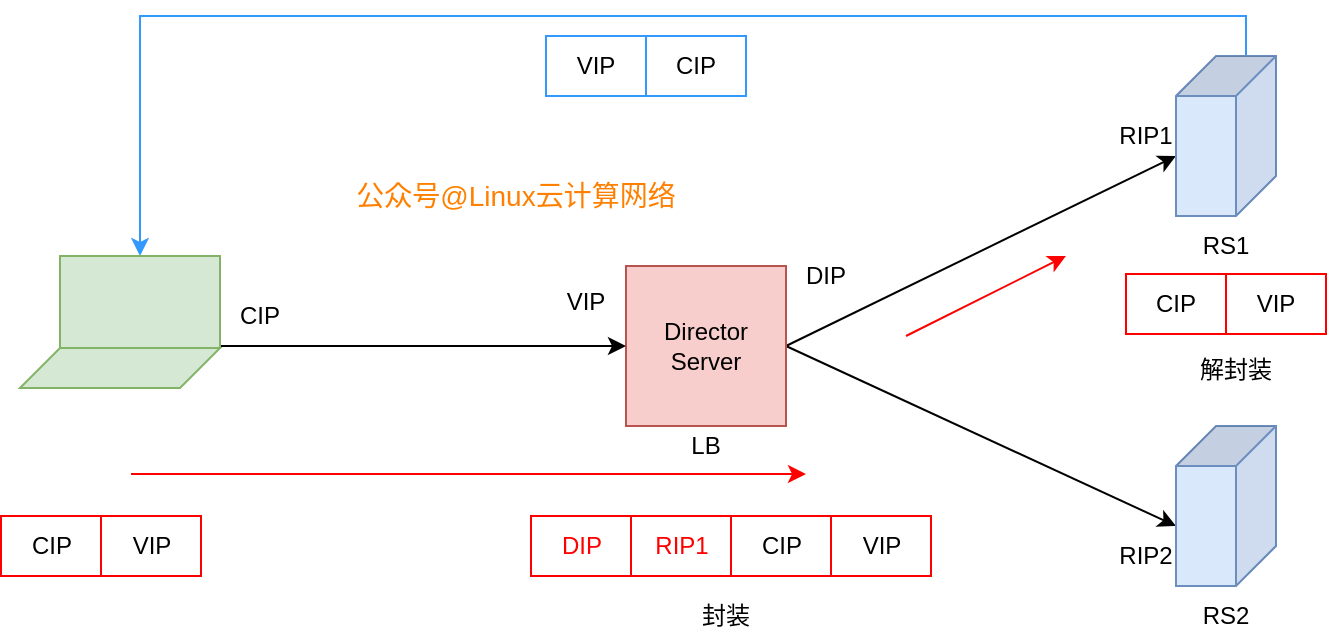 <mxfile version="13.1.2" type="github">
  <diagram id="AbIN9JJu9htzWIxVk72K" name="Page-1">
    <mxGraphModel dx="1102" dy="582" grid="1" gridSize="10" guides="1" tooltips="1" connect="1" arrows="1" fold="1" page="1" pageScale="1" pageWidth="827" pageHeight="1169" math="0" shadow="0">
      <root>
        <mxCell id="0" />
        <mxCell id="1" parent="0" />
        <mxCell id="EJcAhS0BFuOTxTV6jG_h-1" style="rounded=0;orthogonalLoop=1;jettySize=auto;html=1;exitX=1;exitY=0.5;exitDx=0;exitDy=0;entryX=0;entryY=0;entryDx=50;entryDy=50;entryPerimeter=0;" parent="1" source="EJcAhS0BFuOTxTV6jG_h-3" target="EJcAhS0BFuOTxTV6jG_h-5" edge="1">
          <mxGeometry relative="1" as="geometry" />
        </mxCell>
        <mxCell id="EJcAhS0BFuOTxTV6jG_h-2" style="edgeStyle=none;rounded=0;orthogonalLoop=1;jettySize=auto;html=1;exitX=1;exitY=0.5;exitDx=0;exitDy=0;entryX=0;entryY=0;entryDx=50;entryDy=50;entryPerimeter=0;" parent="1" source="EJcAhS0BFuOTxTV6jG_h-3" target="EJcAhS0BFuOTxTV6jG_h-6" edge="1">
          <mxGeometry relative="1" as="geometry" />
        </mxCell>
        <mxCell id="EJcAhS0BFuOTxTV6jG_h-3" value="Director&lt;br&gt;Server" style="whiteSpace=wrap;html=1;aspect=fixed;fillColor=#f8cecc;strokeColor=#b85450;" parent="1" vertex="1">
          <mxGeometry x="330" y="245" width="80" height="80" as="geometry" />
        </mxCell>
        <mxCell id="EJcAhS0BFuOTxTV6jG_h-4" style="edgeStyle=orthogonalEdgeStyle;rounded=0;orthogonalLoop=1;jettySize=auto;html=1;exitX=0;exitY=0;exitDx=0;exitDy=15;exitPerimeter=0;entryX=0.5;entryY=0;entryDx=0;entryDy=0;strokeColor=#3399FF;" parent="1" source="EJcAhS0BFuOTxTV6jG_h-5" target="EJcAhS0BFuOTxTV6jG_h-10" edge="1">
          <mxGeometry relative="1" as="geometry" />
        </mxCell>
        <mxCell id="EJcAhS0BFuOTxTV6jG_h-5" value="" style="shape=cube;whiteSpace=wrap;html=1;boundedLbl=1;backgroundOutline=1;darkOpacity=0.05;darkOpacity2=0.1;rotation=90;fillColor=#dae8fc;strokeColor=#6c8ebf;" parent="1" vertex="1">
          <mxGeometry x="590" y="155" width="80" height="50" as="geometry" />
        </mxCell>
        <mxCell id="EJcAhS0BFuOTxTV6jG_h-6" value="" style="shape=cube;whiteSpace=wrap;html=1;boundedLbl=1;backgroundOutline=1;darkOpacity=0.05;darkOpacity2=0.1;rotation=90;fillColor=#dae8fc;strokeColor=#6c8ebf;" parent="1" vertex="1">
          <mxGeometry x="590" y="340" width="80" height="50" as="geometry" />
        </mxCell>
        <mxCell id="EJcAhS0BFuOTxTV6jG_h-7" value="RS1" style="text;html=1;strokeColor=none;fillColor=none;align=center;verticalAlign=middle;whiteSpace=wrap;rounded=0;" parent="1" vertex="1">
          <mxGeometry x="610" y="225" width="40" height="20" as="geometry" />
        </mxCell>
        <mxCell id="EJcAhS0BFuOTxTV6jG_h-8" value="RS2" style="text;html=1;strokeColor=none;fillColor=none;align=center;verticalAlign=middle;whiteSpace=wrap;rounded=0;" parent="1" vertex="1">
          <mxGeometry x="610" y="410" width="40" height="20" as="geometry" />
        </mxCell>
        <mxCell id="EJcAhS0BFuOTxTV6jG_h-9" value="" style="edgeStyle=orthogonalEdgeStyle;rounded=0;orthogonalLoop=1;jettySize=auto;html=1;entryX=0;entryY=0.5;entryDx=0;entryDy=0;exitX=1;exitY=1;exitDx=0;exitDy=0;" parent="1" source="EJcAhS0BFuOTxTV6jG_h-10" target="EJcAhS0BFuOTxTV6jG_h-3" edge="1">
          <mxGeometry relative="1" as="geometry">
            <mxPoint x="130" y="275" as="targetPoint" />
            <Array as="points">
              <mxPoint x="50" y="285" />
            </Array>
          </mxGeometry>
        </mxCell>
        <mxCell id="EJcAhS0BFuOTxTV6jG_h-10" value="" style="rounded=0;whiteSpace=wrap;html=1;fillColor=#d5e8d4;strokeColor=#82b366;" parent="1" vertex="1">
          <mxGeometry x="47" y="240" width="80" height="46" as="geometry" />
        </mxCell>
        <mxCell id="EJcAhS0BFuOTxTV6jG_h-11" value="" style="shape=parallelogram;perimeter=parallelogramPerimeter;whiteSpace=wrap;html=1;fillColor=#d5e8d4;strokeColor=#82b366;" parent="1" vertex="1">
          <mxGeometry x="27" y="286" width="100" height="20" as="geometry" />
        </mxCell>
        <mxCell id="EJcAhS0BFuOTxTV6jG_h-12" value="LB" style="text;html=1;strokeColor=none;fillColor=none;align=center;verticalAlign=middle;whiteSpace=wrap;rounded=0;dashed=1;" parent="1" vertex="1">
          <mxGeometry x="350" y="325" width="40" height="20" as="geometry" />
        </mxCell>
        <mxCell id="EJcAhS0BFuOTxTV6jG_h-13" value="VIP" style="text;html=1;strokeColor=none;fillColor=none;align=center;verticalAlign=middle;whiteSpace=wrap;rounded=0;" parent="1" vertex="1">
          <mxGeometry x="290" y="253" width="40" height="20" as="geometry" />
        </mxCell>
        <mxCell id="EJcAhS0BFuOTxTV6jG_h-14" value="DIP" style="text;html=1;strokeColor=none;fillColor=none;align=center;verticalAlign=middle;whiteSpace=wrap;rounded=0;" parent="1" vertex="1">
          <mxGeometry x="410" y="240" width="40" height="20" as="geometry" />
        </mxCell>
        <mxCell id="EJcAhS0BFuOTxTV6jG_h-15" value="RIP1" style="text;html=1;strokeColor=none;fillColor=none;align=center;verticalAlign=middle;whiteSpace=wrap;rounded=0;" parent="1" vertex="1">
          <mxGeometry x="570" y="170" width="40" height="20" as="geometry" />
        </mxCell>
        <mxCell id="EJcAhS0BFuOTxTV6jG_h-16" value="RIP2" style="text;html=1;strokeColor=none;fillColor=none;align=center;verticalAlign=middle;whiteSpace=wrap;rounded=0;" parent="1" vertex="1">
          <mxGeometry x="570" y="380" width="40" height="20" as="geometry" />
        </mxCell>
        <mxCell id="EJcAhS0BFuOTxTV6jG_h-17" value="CIP" style="text;html=1;strokeColor=none;fillColor=none;align=center;verticalAlign=middle;whiteSpace=wrap;rounded=0;" parent="1" vertex="1">
          <mxGeometry x="127" y="260" width="40" height="20" as="geometry" />
        </mxCell>
        <mxCell id="EJcAhS0BFuOTxTV6jG_h-18" value="CIP" style="rounded=0;whiteSpace=wrap;html=1;strokeColor=#FF0000;" parent="1" vertex="1">
          <mxGeometry x="17.5" y="370" width="50" height="30" as="geometry" />
        </mxCell>
        <mxCell id="EJcAhS0BFuOTxTV6jG_h-19" value="VIP" style="rounded=0;whiteSpace=wrap;html=1;strokeColor=#FF0000;" parent="1" vertex="1">
          <mxGeometry x="67.5" y="370" width="50" height="30" as="geometry" />
        </mxCell>
        <mxCell id="EJcAhS0BFuOTxTV6jG_h-20" value="" style="endArrow=classic;html=1;strokeColor=#FF0000;" parent="1" edge="1">
          <mxGeometry width="50" height="50" relative="1" as="geometry">
            <mxPoint x="82.5" y="349" as="sourcePoint" />
            <mxPoint x="420" y="349" as="targetPoint" />
          </mxGeometry>
        </mxCell>
        <mxCell id="EJcAhS0BFuOTxTV6jG_h-23" value="&lt;font color=&quot;#ff0000&quot;&gt;DIP&lt;/font&gt;" style="rounded=0;whiteSpace=wrap;html=1;strokeColor=#FF0000;" parent="1" vertex="1">
          <mxGeometry x="282.5" y="370" width="50" height="30" as="geometry" />
        </mxCell>
        <mxCell id="EJcAhS0BFuOTxTV6jG_h-24" value="&lt;font color=&quot;#ff0000&quot;&gt;RIP1&lt;/font&gt;" style="rounded=0;whiteSpace=wrap;html=1;strokeColor=#FF0000;" parent="1" vertex="1">
          <mxGeometry x="332.5" y="370" width="50" height="30" as="geometry" />
        </mxCell>
        <mxCell id="EJcAhS0BFuOTxTV6jG_h-27" value="VIP" style="rounded=0;whiteSpace=wrap;html=1;strokeColor=#3399FF;" parent="1" vertex="1">
          <mxGeometry x="290" y="130" width="50" height="30" as="geometry" />
        </mxCell>
        <mxCell id="EJcAhS0BFuOTxTV6jG_h-28" value="CIP" style="rounded=0;whiteSpace=wrap;html=1;strokeColor=#3399FF;" parent="1" vertex="1">
          <mxGeometry x="340" y="130" width="50" height="30" as="geometry" />
        </mxCell>
        <mxCell id="EJcAhS0BFuOTxTV6jG_h-31" value="" style="endArrow=classic;html=1;strokeColor=#FF0000;" parent="1" edge="1">
          <mxGeometry width="50" height="50" relative="1" as="geometry">
            <mxPoint x="470" y="280" as="sourcePoint" />
            <mxPoint x="550" y="240" as="targetPoint" />
          </mxGeometry>
        </mxCell>
        <mxCell id="EJcAhS0BFuOTxTV6jG_h-33" value="CIP" style="rounded=0;whiteSpace=wrap;html=1;strokeColor=#FF0000;" parent="1" vertex="1">
          <mxGeometry x="382.5" y="370" width="50" height="30" as="geometry" />
        </mxCell>
        <mxCell id="EJcAhS0BFuOTxTV6jG_h-34" value="VIP" style="rounded=0;whiteSpace=wrap;html=1;strokeColor=#FF0000;" parent="1" vertex="1">
          <mxGeometry x="432.5" y="370" width="50" height="30" as="geometry" />
        </mxCell>
        <mxCell id="EJcAhS0BFuOTxTV6jG_h-37" value="CIP" style="rounded=0;whiteSpace=wrap;html=1;strokeColor=#FF0000;" parent="1" vertex="1">
          <mxGeometry x="580" y="249" width="50" height="30" as="geometry" />
        </mxCell>
        <mxCell id="EJcAhS0BFuOTxTV6jG_h-38" value="VIP" style="rounded=0;whiteSpace=wrap;html=1;strokeColor=#FF0000;" parent="1" vertex="1">
          <mxGeometry x="630" y="249" width="50" height="30" as="geometry" />
        </mxCell>
        <mxCell id="EJcAhS0BFuOTxTV6jG_h-39" value="封装" style="text;html=1;strokeColor=none;fillColor=none;align=center;verticalAlign=middle;whiteSpace=wrap;rounded=0;" parent="1" vertex="1">
          <mxGeometry x="360" y="410" width="40" height="20" as="geometry" />
        </mxCell>
        <mxCell id="EJcAhS0BFuOTxTV6jG_h-40" value="解封装" style="text;html=1;strokeColor=none;fillColor=none;align=center;verticalAlign=middle;whiteSpace=wrap;rounded=0;" parent="1" vertex="1">
          <mxGeometry x="615" y="287" width="40" height="20" as="geometry" />
        </mxCell>
        <mxCell id="3HVOhvpeaM8SXJpMkkne-1" value="&lt;font color=&quot;#ff8000&quot; style=&quot;font-size: 14px&quot;&gt;公众号@Linux云计算网络&lt;/font&gt;" style="text;html=1;strokeColor=none;fillColor=none;align=center;verticalAlign=middle;whiteSpace=wrap;rounded=0;" vertex="1" parent="1">
          <mxGeometry x="190" y="200" width="170" height="20" as="geometry" />
        </mxCell>
      </root>
    </mxGraphModel>
  </diagram>
</mxfile>
